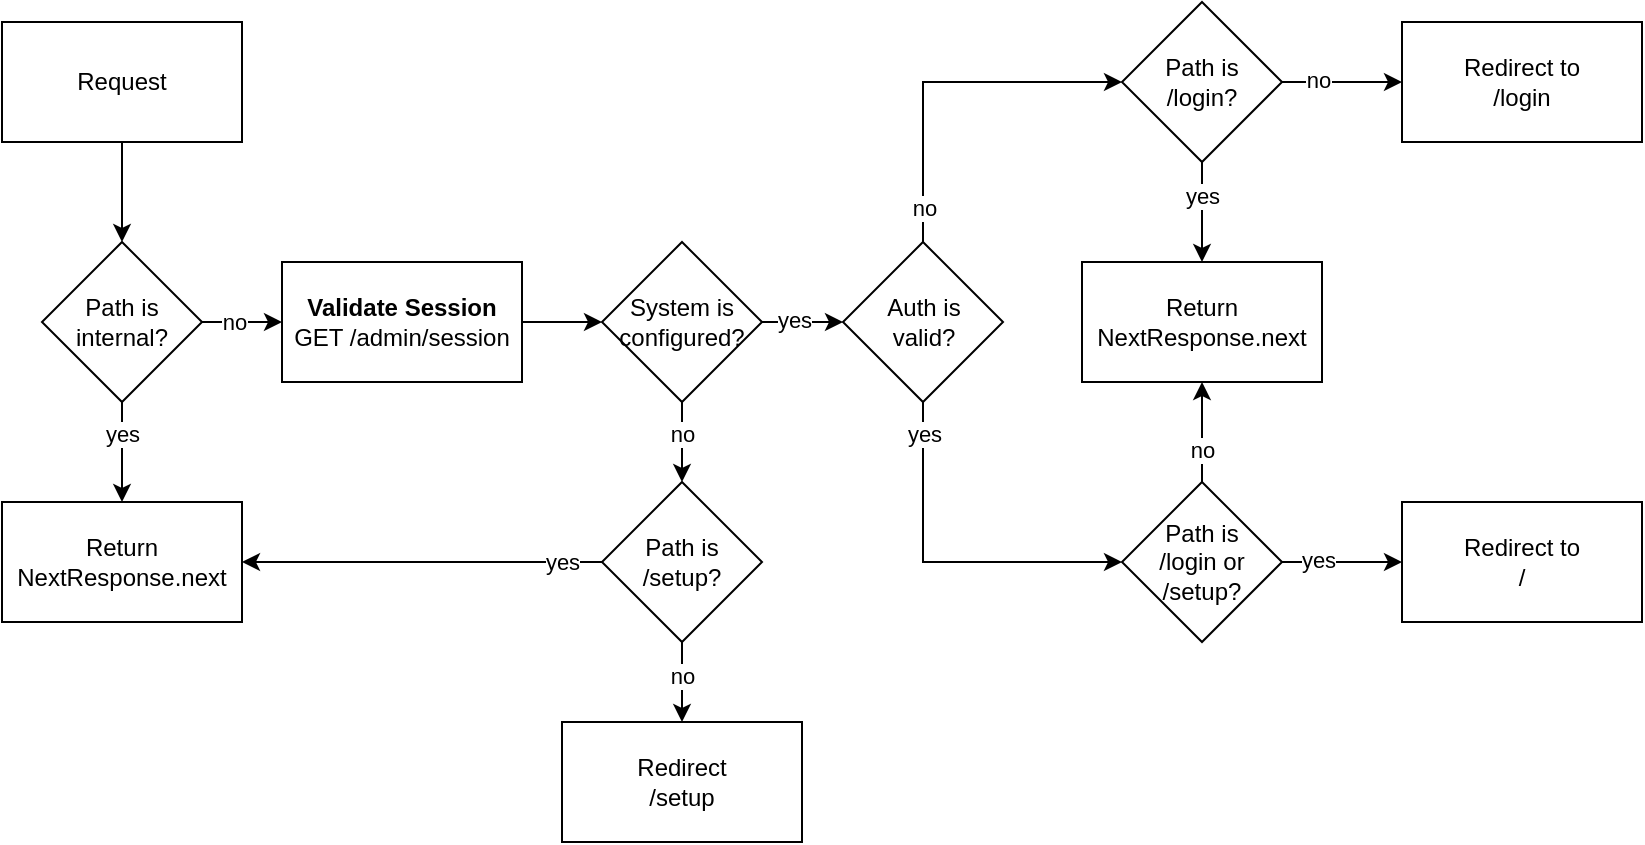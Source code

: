 <mxfile version="28.0.6">
  <diagram name="Page-1" id="emTdBo6T_o2LK8YgvQdk">
    <mxGraphModel dx="224" dy="573" grid="1" gridSize="10" guides="1" tooltips="1" connect="1" arrows="1" fold="1" page="1" pageScale="1" pageWidth="827" pageHeight="1169" math="0" shadow="0">
      <root>
        <mxCell id="0" />
        <mxCell id="1" parent="0" />
        <mxCell id="lpn_-OhyRUv9F30zqkMC-82" style="edgeStyle=orthogonalEdgeStyle;rounded=0;orthogonalLoop=1;jettySize=auto;html=1;exitX=0.5;exitY=1;exitDx=0;exitDy=0;" edge="1" parent="1" source="lpn_-OhyRUv9F30zqkMC-52" target="lpn_-OhyRUv9F30zqkMC-53">
          <mxGeometry relative="1" as="geometry" />
        </mxCell>
        <mxCell id="lpn_-OhyRUv9F30zqkMC-52" value="Request" style="rounded=0;whiteSpace=wrap;html=1;" vertex="1" parent="1">
          <mxGeometry x="880" y="50" width="120" height="60" as="geometry" />
        </mxCell>
        <mxCell id="lpn_-OhyRUv9F30zqkMC-59" value="" style="edgeStyle=orthogonalEdgeStyle;rounded=0;orthogonalLoop=1;jettySize=auto;html=1;exitX=1;exitY=0.5;exitDx=0;exitDy=0;" edge="1" parent="1" source="lpn_-OhyRUv9F30zqkMC-53" target="lpn_-OhyRUv9F30zqkMC-58">
          <mxGeometry x="-0.5" relative="1" as="geometry">
            <mxPoint as="offset" />
          </mxGeometry>
        </mxCell>
        <mxCell id="lpn_-OhyRUv9F30zqkMC-100" value="no" style="edgeLabel;html=1;align=center;verticalAlign=middle;resizable=0;points=[];" vertex="1" connectable="0" parent="lpn_-OhyRUv9F30zqkMC-59">
          <mxGeometry x="-0.312" relative="1" as="geometry">
            <mxPoint x="2" as="offset" />
          </mxGeometry>
        </mxCell>
        <mxCell id="lpn_-OhyRUv9F30zqkMC-83" style="edgeStyle=orthogonalEdgeStyle;rounded=0;orthogonalLoop=1;jettySize=auto;html=1;exitX=0.5;exitY=1;exitDx=0;exitDy=0;" edge="1" parent="1" source="lpn_-OhyRUv9F30zqkMC-53" target="lpn_-OhyRUv9F30zqkMC-63">
          <mxGeometry relative="1" as="geometry" />
        </mxCell>
        <mxCell id="lpn_-OhyRUv9F30zqkMC-84" value="yes" style="edgeLabel;html=1;align=center;verticalAlign=middle;resizable=0;points=[];" vertex="1" connectable="0" parent="lpn_-OhyRUv9F30zqkMC-83">
          <mxGeometry x="-0.255" y="-2" relative="1" as="geometry">
            <mxPoint x="2" y="-3" as="offset" />
          </mxGeometry>
        </mxCell>
        <mxCell id="lpn_-OhyRUv9F30zqkMC-53" value="Path is internal?" style="rhombus;whiteSpace=wrap;html=1;" vertex="1" parent="1">
          <mxGeometry x="900" y="160" width="80" height="80" as="geometry" />
        </mxCell>
        <mxCell id="lpn_-OhyRUv9F30zqkMC-68" style="edgeStyle=orthogonalEdgeStyle;rounded=0;orthogonalLoop=1;jettySize=auto;html=1;exitX=1;exitY=0.5;exitDx=0;exitDy=0;" edge="1" parent="1" source="lpn_-OhyRUv9F30zqkMC-58" target="lpn_-OhyRUv9F30zqkMC-60">
          <mxGeometry relative="1" as="geometry" />
        </mxCell>
        <mxCell id="lpn_-OhyRUv9F30zqkMC-58" value="&lt;b&gt;Validate Session&lt;/b&gt;&lt;div&gt;GET /admin/session&lt;/div&gt;" style="rounded=0;whiteSpace=wrap;html=1;" vertex="1" parent="1">
          <mxGeometry x="1020" y="170" width="120" height="60" as="geometry" />
        </mxCell>
        <mxCell id="lpn_-OhyRUv9F30zqkMC-62" style="edgeStyle=orthogonalEdgeStyle;rounded=0;orthogonalLoop=1;jettySize=auto;html=1;exitX=0.5;exitY=1;exitDx=0;exitDy=0;" edge="1" parent="1" source="lpn_-OhyRUv9F30zqkMC-60" target="lpn_-OhyRUv9F30zqkMC-61">
          <mxGeometry relative="1" as="geometry" />
        </mxCell>
        <mxCell id="lpn_-OhyRUv9F30zqkMC-86" value="no" style="edgeLabel;html=1;align=center;verticalAlign=middle;resizable=0;points=[];" vertex="1" connectable="0" parent="lpn_-OhyRUv9F30zqkMC-62">
          <mxGeometry x="-0.789" y="1" relative="1" as="geometry">
            <mxPoint x="-1" y="12" as="offset" />
          </mxGeometry>
        </mxCell>
        <mxCell id="lpn_-OhyRUv9F30zqkMC-70" style="edgeStyle=orthogonalEdgeStyle;rounded=0;orthogonalLoop=1;jettySize=auto;html=1;exitX=1;exitY=0.5;exitDx=0;exitDy=0;" edge="1" parent="1" source="lpn_-OhyRUv9F30zqkMC-60" target="lpn_-OhyRUv9F30zqkMC-69">
          <mxGeometry relative="1" as="geometry" />
        </mxCell>
        <mxCell id="lpn_-OhyRUv9F30zqkMC-87" value="yes" style="edgeLabel;html=1;align=center;verticalAlign=middle;resizable=0;points=[];" vertex="1" connectable="0" parent="lpn_-OhyRUv9F30zqkMC-70">
          <mxGeometry x="-0.769" y="1" relative="1" as="geometry">
            <mxPoint x="11" as="offset" />
          </mxGeometry>
        </mxCell>
        <mxCell id="lpn_-OhyRUv9F30zqkMC-60" value="System is&lt;div&gt;configured?&lt;/div&gt;" style="rhombus;whiteSpace=wrap;html=1;" vertex="1" parent="1">
          <mxGeometry x="1180" y="160" width="80" height="80" as="geometry" />
        </mxCell>
        <mxCell id="lpn_-OhyRUv9F30zqkMC-67" style="edgeStyle=orthogonalEdgeStyle;rounded=0;orthogonalLoop=1;jettySize=auto;html=1;exitX=0.5;exitY=1;exitDx=0;exitDy=0;" edge="1" parent="1" source="lpn_-OhyRUv9F30zqkMC-61" target="lpn_-OhyRUv9F30zqkMC-66">
          <mxGeometry relative="1" as="geometry" />
        </mxCell>
        <mxCell id="lpn_-OhyRUv9F30zqkMC-88" value="no" style="edgeLabel;html=1;align=center;verticalAlign=middle;resizable=0;points=[];" vertex="1" connectable="0" parent="lpn_-OhyRUv9F30zqkMC-67">
          <mxGeometry x="-0.487" relative="1" as="geometry">
            <mxPoint y="6" as="offset" />
          </mxGeometry>
        </mxCell>
        <mxCell id="lpn_-OhyRUv9F30zqkMC-96" style="edgeStyle=orthogonalEdgeStyle;rounded=0;orthogonalLoop=1;jettySize=auto;html=1;exitX=0;exitY=0.5;exitDx=0;exitDy=0;" edge="1" parent="1" source="lpn_-OhyRUv9F30zqkMC-61" target="lpn_-OhyRUv9F30zqkMC-63">
          <mxGeometry relative="1" as="geometry" />
        </mxCell>
        <mxCell id="lpn_-OhyRUv9F30zqkMC-97" value="yes" style="edgeLabel;html=1;align=center;verticalAlign=middle;resizable=0;points=[];" vertex="1" connectable="0" parent="lpn_-OhyRUv9F30zqkMC-96">
          <mxGeometry x="-0.857" y="-3" relative="1" as="geometry">
            <mxPoint x="-7" y="3" as="offset" />
          </mxGeometry>
        </mxCell>
        <mxCell id="lpn_-OhyRUv9F30zqkMC-61" value="Path is&lt;div&gt;/setup?&lt;/div&gt;" style="rhombus;whiteSpace=wrap;html=1;" vertex="1" parent="1">
          <mxGeometry x="1180" y="280" width="80" height="80" as="geometry" />
        </mxCell>
        <mxCell id="lpn_-OhyRUv9F30zqkMC-63" value="Return&lt;div&gt;NextResponse.next&lt;/div&gt;" style="rounded=0;whiteSpace=wrap;html=1;" vertex="1" parent="1">
          <mxGeometry x="880" y="290" width="120" height="60" as="geometry" />
        </mxCell>
        <mxCell id="lpn_-OhyRUv9F30zqkMC-66" value="Redirect&lt;div&gt;/setup&lt;/div&gt;" style="rounded=0;whiteSpace=wrap;html=1;" vertex="1" parent="1">
          <mxGeometry x="1160" y="400" width="120" height="60" as="geometry" />
        </mxCell>
        <mxCell id="lpn_-OhyRUv9F30zqkMC-78" style="edgeStyle=orthogonalEdgeStyle;rounded=0;orthogonalLoop=1;jettySize=auto;html=1;exitX=0.5;exitY=1;exitDx=0;exitDy=0;entryX=0;entryY=0.5;entryDx=0;entryDy=0;" edge="1" parent="1" source="lpn_-OhyRUv9F30zqkMC-69" target="lpn_-OhyRUv9F30zqkMC-72">
          <mxGeometry relative="1" as="geometry" />
        </mxCell>
        <mxCell id="lpn_-OhyRUv9F30zqkMC-91" value="yes" style="edgeLabel;html=1;align=center;verticalAlign=middle;resizable=0;points=[];" vertex="1" connectable="0" parent="lpn_-OhyRUv9F30zqkMC-78">
          <mxGeometry x="-0.883" y="-2" relative="1" as="geometry">
            <mxPoint x="2" y="5" as="offset" />
          </mxGeometry>
        </mxCell>
        <mxCell id="lpn_-OhyRUv9F30zqkMC-79" style="edgeStyle=orthogonalEdgeStyle;rounded=0;orthogonalLoop=1;jettySize=auto;html=1;exitX=0.5;exitY=0;exitDx=0;exitDy=0;entryX=0;entryY=0.5;entryDx=0;entryDy=0;" edge="1" parent="1" source="lpn_-OhyRUv9F30zqkMC-69" target="lpn_-OhyRUv9F30zqkMC-71">
          <mxGeometry relative="1" as="geometry" />
        </mxCell>
        <mxCell id="lpn_-OhyRUv9F30zqkMC-90" value="no" style="edgeLabel;html=1;align=center;verticalAlign=middle;resizable=0;points=[];" vertex="1" connectable="0" parent="lpn_-OhyRUv9F30zqkMC-79">
          <mxGeometry x="-0.81" y="-2" relative="1" as="geometry">
            <mxPoint x="-2" as="offset" />
          </mxGeometry>
        </mxCell>
        <mxCell id="lpn_-OhyRUv9F30zqkMC-69" value="Auth is&lt;div&gt;valid?&lt;/div&gt;" style="rhombus;whiteSpace=wrap;html=1;" vertex="1" parent="1">
          <mxGeometry x="1300.5" y="160" width="80" height="80" as="geometry" />
        </mxCell>
        <mxCell id="lpn_-OhyRUv9F30zqkMC-75" style="edgeStyle=orthogonalEdgeStyle;rounded=0;orthogonalLoop=1;jettySize=auto;html=1;exitX=1;exitY=0.5;exitDx=0;exitDy=0;entryX=0;entryY=0.5;entryDx=0;entryDy=0;" edge="1" parent="1" source="lpn_-OhyRUv9F30zqkMC-71" target="lpn_-OhyRUv9F30zqkMC-74">
          <mxGeometry relative="1" as="geometry" />
        </mxCell>
        <mxCell id="lpn_-OhyRUv9F30zqkMC-95" value="no" style="edgeLabel;html=1;align=center;verticalAlign=middle;resizable=0;points=[];" vertex="1" connectable="0" parent="lpn_-OhyRUv9F30zqkMC-75">
          <mxGeometry x="-0.8" y="3" relative="1" as="geometry">
            <mxPoint x="12" y="2" as="offset" />
          </mxGeometry>
        </mxCell>
        <mxCell id="lpn_-OhyRUv9F30zqkMC-80" style="edgeStyle=orthogonalEdgeStyle;rounded=0;orthogonalLoop=1;jettySize=auto;html=1;exitX=0.5;exitY=1;exitDx=0;exitDy=0;entryX=0.5;entryY=0;entryDx=0;entryDy=0;" edge="1" parent="1" source="lpn_-OhyRUv9F30zqkMC-71" target="lpn_-OhyRUv9F30zqkMC-73">
          <mxGeometry relative="1" as="geometry" />
        </mxCell>
        <mxCell id="lpn_-OhyRUv9F30zqkMC-94" value="yes" style="edgeLabel;html=1;align=center;verticalAlign=middle;resizable=0;points=[];" vertex="1" connectable="0" parent="lpn_-OhyRUv9F30zqkMC-80">
          <mxGeometry x="-0.787" y="2" relative="1" as="geometry">
            <mxPoint x="-2" y="11" as="offset" />
          </mxGeometry>
        </mxCell>
        <mxCell id="lpn_-OhyRUv9F30zqkMC-71" value="Path is&lt;div&gt;/login?&lt;/div&gt;" style="rhombus;whiteSpace=wrap;html=1;" vertex="1" parent="1">
          <mxGeometry x="1440" y="40" width="80" height="80" as="geometry" />
        </mxCell>
        <mxCell id="lpn_-OhyRUv9F30zqkMC-77" style="edgeStyle=orthogonalEdgeStyle;rounded=0;orthogonalLoop=1;jettySize=auto;html=1;exitX=1;exitY=0.5;exitDx=0;exitDy=0;" edge="1" parent="1" source="lpn_-OhyRUv9F30zqkMC-72" target="lpn_-OhyRUv9F30zqkMC-76">
          <mxGeometry relative="1" as="geometry" />
        </mxCell>
        <mxCell id="lpn_-OhyRUv9F30zqkMC-93" value="yes" style="edgeLabel;html=1;align=center;verticalAlign=middle;resizable=0;points=[];" vertex="1" connectable="0" parent="lpn_-OhyRUv9F30zqkMC-77">
          <mxGeometry x="-0.603" y="1" relative="1" as="geometry">
            <mxPoint x="6" as="offset" />
          </mxGeometry>
        </mxCell>
        <mxCell id="lpn_-OhyRUv9F30zqkMC-81" style="edgeStyle=orthogonalEdgeStyle;rounded=0;orthogonalLoop=1;jettySize=auto;html=1;exitX=0.5;exitY=0;exitDx=0;exitDy=0;" edge="1" parent="1" source="lpn_-OhyRUv9F30zqkMC-72" target="lpn_-OhyRUv9F30zqkMC-73">
          <mxGeometry relative="1" as="geometry" />
        </mxCell>
        <mxCell id="lpn_-OhyRUv9F30zqkMC-92" value="no" style="edgeLabel;html=1;align=center;verticalAlign=middle;resizable=0;points=[];" vertex="1" connectable="0" parent="lpn_-OhyRUv9F30zqkMC-81">
          <mxGeometry x="-0.532" relative="1" as="geometry">
            <mxPoint y="-5" as="offset" />
          </mxGeometry>
        </mxCell>
        <mxCell id="lpn_-OhyRUv9F30zqkMC-72" value="Path is&lt;div&gt;/login or&lt;/div&gt;&lt;div&gt;/setup?&lt;/div&gt;" style="rhombus;whiteSpace=wrap;html=1;" vertex="1" parent="1">
          <mxGeometry x="1440" y="280" width="80" height="80" as="geometry" />
        </mxCell>
        <mxCell id="lpn_-OhyRUv9F30zqkMC-73" value="Return&lt;div&gt;NextResponse.next&lt;/div&gt;" style="rounded=0;whiteSpace=wrap;html=1;" vertex="1" parent="1">
          <mxGeometry x="1420" y="170" width="120" height="60" as="geometry" />
        </mxCell>
        <mxCell id="lpn_-OhyRUv9F30zqkMC-74" value="Redirect to&lt;div&gt;/login&lt;/div&gt;" style="rounded=0;whiteSpace=wrap;html=1;" vertex="1" parent="1">
          <mxGeometry x="1580" y="50" width="120" height="60" as="geometry" />
        </mxCell>
        <mxCell id="lpn_-OhyRUv9F30zqkMC-76" value="Redirect to&lt;div&gt;/&lt;/div&gt;" style="rounded=0;whiteSpace=wrap;html=1;" vertex="1" parent="1">
          <mxGeometry x="1580" y="290" width="120" height="60" as="geometry" />
        </mxCell>
      </root>
    </mxGraphModel>
  </diagram>
</mxfile>
